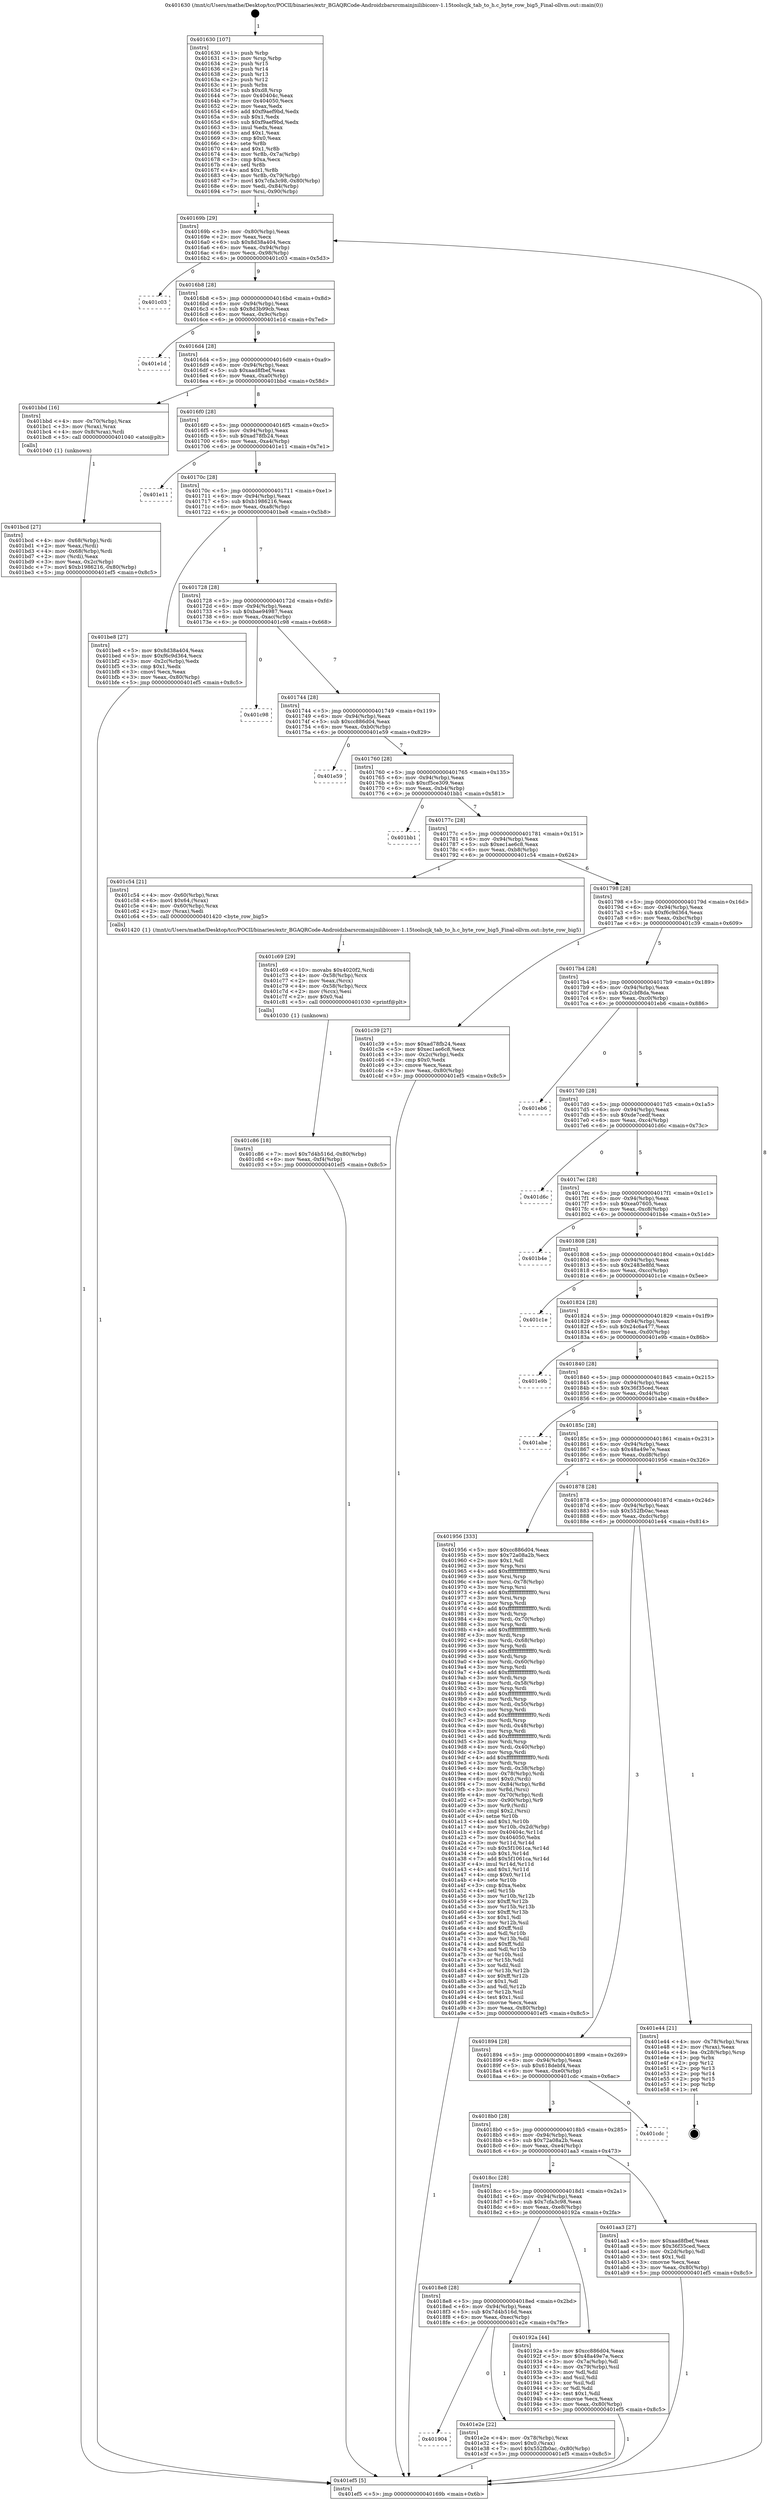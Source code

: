 digraph "0x401630" {
  label = "0x401630 (/mnt/c/Users/mathe/Desktop/tcc/POCII/binaries/extr_BGAQRCode-Androidzbarsrcmainjnilibiconv-1.15toolscjk_tab_to_h.c_byte_row_big5_Final-ollvm.out::main(0))"
  labelloc = "t"
  node[shape=record]

  Entry [label="",width=0.3,height=0.3,shape=circle,fillcolor=black,style=filled]
  "0x40169b" [label="{
     0x40169b [29]\l
     | [instrs]\l
     &nbsp;&nbsp;0x40169b \<+3\>: mov -0x80(%rbp),%eax\l
     &nbsp;&nbsp;0x40169e \<+2\>: mov %eax,%ecx\l
     &nbsp;&nbsp;0x4016a0 \<+6\>: sub $0x8d38a404,%ecx\l
     &nbsp;&nbsp;0x4016a6 \<+6\>: mov %eax,-0x94(%rbp)\l
     &nbsp;&nbsp;0x4016ac \<+6\>: mov %ecx,-0x98(%rbp)\l
     &nbsp;&nbsp;0x4016b2 \<+6\>: je 0000000000401c03 \<main+0x5d3\>\l
  }"]
  "0x401c03" [label="{
     0x401c03\l
  }", style=dashed]
  "0x4016b8" [label="{
     0x4016b8 [28]\l
     | [instrs]\l
     &nbsp;&nbsp;0x4016b8 \<+5\>: jmp 00000000004016bd \<main+0x8d\>\l
     &nbsp;&nbsp;0x4016bd \<+6\>: mov -0x94(%rbp),%eax\l
     &nbsp;&nbsp;0x4016c3 \<+5\>: sub $0x8d3b99cb,%eax\l
     &nbsp;&nbsp;0x4016c8 \<+6\>: mov %eax,-0x9c(%rbp)\l
     &nbsp;&nbsp;0x4016ce \<+6\>: je 0000000000401e1d \<main+0x7ed\>\l
  }"]
  Exit [label="",width=0.3,height=0.3,shape=circle,fillcolor=black,style=filled,peripheries=2]
  "0x401e1d" [label="{
     0x401e1d\l
  }", style=dashed]
  "0x4016d4" [label="{
     0x4016d4 [28]\l
     | [instrs]\l
     &nbsp;&nbsp;0x4016d4 \<+5\>: jmp 00000000004016d9 \<main+0xa9\>\l
     &nbsp;&nbsp;0x4016d9 \<+6\>: mov -0x94(%rbp),%eax\l
     &nbsp;&nbsp;0x4016df \<+5\>: sub $0xaad8fbef,%eax\l
     &nbsp;&nbsp;0x4016e4 \<+6\>: mov %eax,-0xa0(%rbp)\l
     &nbsp;&nbsp;0x4016ea \<+6\>: je 0000000000401bbd \<main+0x58d\>\l
  }"]
  "0x401904" [label="{
     0x401904\l
  }", style=dashed]
  "0x401bbd" [label="{
     0x401bbd [16]\l
     | [instrs]\l
     &nbsp;&nbsp;0x401bbd \<+4\>: mov -0x70(%rbp),%rax\l
     &nbsp;&nbsp;0x401bc1 \<+3\>: mov (%rax),%rax\l
     &nbsp;&nbsp;0x401bc4 \<+4\>: mov 0x8(%rax),%rdi\l
     &nbsp;&nbsp;0x401bc8 \<+5\>: call 0000000000401040 \<atoi@plt\>\l
     | [calls]\l
     &nbsp;&nbsp;0x401040 \{1\} (unknown)\l
  }"]
  "0x4016f0" [label="{
     0x4016f0 [28]\l
     | [instrs]\l
     &nbsp;&nbsp;0x4016f0 \<+5\>: jmp 00000000004016f5 \<main+0xc5\>\l
     &nbsp;&nbsp;0x4016f5 \<+6\>: mov -0x94(%rbp),%eax\l
     &nbsp;&nbsp;0x4016fb \<+5\>: sub $0xad78fb24,%eax\l
     &nbsp;&nbsp;0x401700 \<+6\>: mov %eax,-0xa4(%rbp)\l
     &nbsp;&nbsp;0x401706 \<+6\>: je 0000000000401e11 \<main+0x7e1\>\l
  }"]
  "0x401e2e" [label="{
     0x401e2e [22]\l
     | [instrs]\l
     &nbsp;&nbsp;0x401e2e \<+4\>: mov -0x78(%rbp),%rax\l
     &nbsp;&nbsp;0x401e32 \<+6\>: movl $0x0,(%rax)\l
     &nbsp;&nbsp;0x401e38 \<+7\>: movl $0x552fb0ac,-0x80(%rbp)\l
     &nbsp;&nbsp;0x401e3f \<+5\>: jmp 0000000000401ef5 \<main+0x8c5\>\l
  }"]
  "0x401e11" [label="{
     0x401e11\l
  }", style=dashed]
  "0x40170c" [label="{
     0x40170c [28]\l
     | [instrs]\l
     &nbsp;&nbsp;0x40170c \<+5\>: jmp 0000000000401711 \<main+0xe1\>\l
     &nbsp;&nbsp;0x401711 \<+6\>: mov -0x94(%rbp),%eax\l
     &nbsp;&nbsp;0x401717 \<+5\>: sub $0xb1986216,%eax\l
     &nbsp;&nbsp;0x40171c \<+6\>: mov %eax,-0xa8(%rbp)\l
     &nbsp;&nbsp;0x401722 \<+6\>: je 0000000000401be8 \<main+0x5b8\>\l
  }"]
  "0x401c86" [label="{
     0x401c86 [18]\l
     | [instrs]\l
     &nbsp;&nbsp;0x401c86 \<+7\>: movl $0x7d4b516d,-0x80(%rbp)\l
     &nbsp;&nbsp;0x401c8d \<+6\>: mov %eax,-0xf4(%rbp)\l
     &nbsp;&nbsp;0x401c93 \<+5\>: jmp 0000000000401ef5 \<main+0x8c5\>\l
  }"]
  "0x401be8" [label="{
     0x401be8 [27]\l
     | [instrs]\l
     &nbsp;&nbsp;0x401be8 \<+5\>: mov $0x8d38a404,%eax\l
     &nbsp;&nbsp;0x401bed \<+5\>: mov $0xf6c9d364,%ecx\l
     &nbsp;&nbsp;0x401bf2 \<+3\>: mov -0x2c(%rbp),%edx\l
     &nbsp;&nbsp;0x401bf5 \<+3\>: cmp $0x1,%edx\l
     &nbsp;&nbsp;0x401bf8 \<+3\>: cmovl %ecx,%eax\l
     &nbsp;&nbsp;0x401bfb \<+3\>: mov %eax,-0x80(%rbp)\l
     &nbsp;&nbsp;0x401bfe \<+5\>: jmp 0000000000401ef5 \<main+0x8c5\>\l
  }"]
  "0x401728" [label="{
     0x401728 [28]\l
     | [instrs]\l
     &nbsp;&nbsp;0x401728 \<+5\>: jmp 000000000040172d \<main+0xfd\>\l
     &nbsp;&nbsp;0x40172d \<+6\>: mov -0x94(%rbp),%eax\l
     &nbsp;&nbsp;0x401733 \<+5\>: sub $0xbae94987,%eax\l
     &nbsp;&nbsp;0x401738 \<+6\>: mov %eax,-0xac(%rbp)\l
     &nbsp;&nbsp;0x40173e \<+6\>: je 0000000000401c98 \<main+0x668\>\l
  }"]
  "0x401c69" [label="{
     0x401c69 [29]\l
     | [instrs]\l
     &nbsp;&nbsp;0x401c69 \<+10\>: movabs $0x4020f2,%rdi\l
     &nbsp;&nbsp;0x401c73 \<+4\>: mov -0x58(%rbp),%rcx\l
     &nbsp;&nbsp;0x401c77 \<+2\>: mov %eax,(%rcx)\l
     &nbsp;&nbsp;0x401c79 \<+4\>: mov -0x58(%rbp),%rcx\l
     &nbsp;&nbsp;0x401c7d \<+2\>: mov (%rcx),%esi\l
     &nbsp;&nbsp;0x401c7f \<+2\>: mov $0x0,%al\l
     &nbsp;&nbsp;0x401c81 \<+5\>: call 0000000000401030 \<printf@plt\>\l
     | [calls]\l
     &nbsp;&nbsp;0x401030 \{1\} (unknown)\l
  }"]
  "0x401c98" [label="{
     0x401c98\l
  }", style=dashed]
  "0x401744" [label="{
     0x401744 [28]\l
     | [instrs]\l
     &nbsp;&nbsp;0x401744 \<+5\>: jmp 0000000000401749 \<main+0x119\>\l
     &nbsp;&nbsp;0x401749 \<+6\>: mov -0x94(%rbp),%eax\l
     &nbsp;&nbsp;0x40174f \<+5\>: sub $0xcc886d04,%eax\l
     &nbsp;&nbsp;0x401754 \<+6\>: mov %eax,-0xb0(%rbp)\l
     &nbsp;&nbsp;0x40175a \<+6\>: je 0000000000401e59 \<main+0x829\>\l
  }"]
  "0x401bcd" [label="{
     0x401bcd [27]\l
     | [instrs]\l
     &nbsp;&nbsp;0x401bcd \<+4\>: mov -0x68(%rbp),%rdi\l
     &nbsp;&nbsp;0x401bd1 \<+2\>: mov %eax,(%rdi)\l
     &nbsp;&nbsp;0x401bd3 \<+4\>: mov -0x68(%rbp),%rdi\l
     &nbsp;&nbsp;0x401bd7 \<+2\>: mov (%rdi),%eax\l
     &nbsp;&nbsp;0x401bd9 \<+3\>: mov %eax,-0x2c(%rbp)\l
     &nbsp;&nbsp;0x401bdc \<+7\>: movl $0xb1986216,-0x80(%rbp)\l
     &nbsp;&nbsp;0x401be3 \<+5\>: jmp 0000000000401ef5 \<main+0x8c5\>\l
  }"]
  "0x401e59" [label="{
     0x401e59\l
  }", style=dashed]
  "0x401760" [label="{
     0x401760 [28]\l
     | [instrs]\l
     &nbsp;&nbsp;0x401760 \<+5\>: jmp 0000000000401765 \<main+0x135\>\l
     &nbsp;&nbsp;0x401765 \<+6\>: mov -0x94(%rbp),%eax\l
     &nbsp;&nbsp;0x40176b \<+5\>: sub $0xcf5ce309,%eax\l
     &nbsp;&nbsp;0x401770 \<+6\>: mov %eax,-0xb4(%rbp)\l
     &nbsp;&nbsp;0x401776 \<+6\>: je 0000000000401bb1 \<main+0x581\>\l
  }"]
  "0x401630" [label="{
     0x401630 [107]\l
     | [instrs]\l
     &nbsp;&nbsp;0x401630 \<+1\>: push %rbp\l
     &nbsp;&nbsp;0x401631 \<+3\>: mov %rsp,%rbp\l
     &nbsp;&nbsp;0x401634 \<+2\>: push %r15\l
     &nbsp;&nbsp;0x401636 \<+2\>: push %r14\l
     &nbsp;&nbsp;0x401638 \<+2\>: push %r13\l
     &nbsp;&nbsp;0x40163a \<+2\>: push %r12\l
     &nbsp;&nbsp;0x40163c \<+1\>: push %rbx\l
     &nbsp;&nbsp;0x40163d \<+7\>: sub $0xd8,%rsp\l
     &nbsp;&nbsp;0x401644 \<+7\>: mov 0x40404c,%eax\l
     &nbsp;&nbsp;0x40164b \<+7\>: mov 0x404050,%ecx\l
     &nbsp;&nbsp;0x401652 \<+2\>: mov %eax,%edx\l
     &nbsp;&nbsp;0x401654 \<+6\>: add $0xf9aef9bd,%edx\l
     &nbsp;&nbsp;0x40165a \<+3\>: sub $0x1,%edx\l
     &nbsp;&nbsp;0x40165d \<+6\>: sub $0xf9aef9bd,%edx\l
     &nbsp;&nbsp;0x401663 \<+3\>: imul %edx,%eax\l
     &nbsp;&nbsp;0x401666 \<+3\>: and $0x1,%eax\l
     &nbsp;&nbsp;0x401669 \<+3\>: cmp $0x0,%eax\l
     &nbsp;&nbsp;0x40166c \<+4\>: sete %r8b\l
     &nbsp;&nbsp;0x401670 \<+4\>: and $0x1,%r8b\l
     &nbsp;&nbsp;0x401674 \<+4\>: mov %r8b,-0x7a(%rbp)\l
     &nbsp;&nbsp;0x401678 \<+3\>: cmp $0xa,%ecx\l
     &nbsp;&nbsp;0x40167b \<+4\>: setl %r8b\l
     &nbsp;&nbsp;0x40167f \<+4\>: and $0x1,%r8b\l
     &nbsp;&nbsp;0x401683 \<+4\>: mov %r8b,-0x79(%rbp)\l
     &nbsp;&nbsp;0x401687 \<+7\>: movl $0x7cfa3c98,-0x80(%rbp)\l
     &nbsp;&nbsp;0x40168e \<+6\>: mov %edi,-0x84(%rbp)\l
     &nbsp;&nbsp;0x401694 \<+7\>: mov %rsi,-0x90(%rbp)\l
  }"]
  "0x401bb1" [label="{
     0x401bb1\l
  }", style=dashed]
  "0x40177c" [label="{
     0x40177c [28]\l
     | [instrs]\l
     &nbsp;&nbsp;0x40177c \<+5\>: jmp 0000000000401781 \<main+0x151\>\l
     &nbsp;&nbsp;0x401781 \<+6\>: mov -0x94(%rbp),%eax\l
     &nbsp;&nbsp;0x401787 \<+5\>: sub $0xec1ae6c8,%eax\l
     &nbsp;&nbsp;0x40178c \<+6\>: mov %eax,-0xb8(%rbp)\l
     &nbsp;&nbsp;0x401792 \<+6\>: je 0000000000401c54 \<main+0x624\>\l
  }"]
  "0x401ef5" [label="{
     0x401ef5 [5]\l
     | [instrs]\l
     &nbsp;&nbsp;0x401ef5 \<+5\>: jmp 000000000040169b \<main+0x6b\>\l
  }"]
  "0x401c54" [label="{
     0x401c54 [21]\l
     | [instrs]\l
     &nbsp;&nbsp;0x401c54 \<+4\>: mov -0x60(%rbp),%rax\l
     &nbsp;&nbsp;0x401c58 \<+6\>: movl $0x64,(%rax)\l
     &nbsp;&nbsp;0x401c5e \<+4\>: mov -0x60(%rbp),%rax\l
     &nbsp;&nbsp;0x401c62 \<+2\>: mov (%rax),%edi\l
     &nbsp;&nbsp;0x401c64 \<+5\>: call 0000000000401420 \<byte_row_big5\>\l
     | [calls]\l
     &nbsp;&nbsp;0x401420 \{1\} (/mnt/c/Users/mathe/Desktop/tcc/POCII/binaries/extr_BGAQRCode-Androidzbarsrcmainjnilibiconv-1.15toolscjk_tab_to_h.c_byte_row_big5_Final-ollvm.out::byte_row_big5)\l
  }"]
  "0x401798" [label="{
     0x401798 [28]\l
     | [instrs]\l
     &nbsp;&nbsp;0x401798 \<+5\>: jmp 000000000040179d \<main+0x16d\>\l
     &nbsp;&nbsp;0x40179d \<+6\>: mov -0x94(%rbp),%eax\l
     &nbsp;&nbsp;0x4017a3 \<+5\>: sub $0xf6c9d364,%eax\l
     &nbsp;&nbsp;0x4017a8 \<+6\>: mov %eax,-0xbc(%rbp)\l
     &nbsp;&nbsp;0x4017ae \<+6\>: je 0000000000401c39 \<main+0x609\>\l
  }"]
  "0x4018e8" [label="{
     0x4018e8 [28]\l
     | [instrs]\l
     &nbsp;&nbsp;0x4018e8 \<+5\>: jmp 00000000004018ed \<main+0x2bd\>\l
     &nbsp;&nbsp;0x4018ed \<+6\>: mov -0x94(%rbp),%eax\l
     &nbsp;&nbsp;0x4018f3 \<+5\>: sub $0x7d4b516d,%eax\l
     &nbsp;&nbsp;0x4018f8 \<+6\>: mov %eax,-0xec(%rbp)\l
     &nbsp;&nbsp;0x4018fe \<+6\>: je 0000000000401e2e \<main+0x7fe\>\l
  }"]
  "0x401c39" [label="{
     0x401c39 [27]\l
     | [instrs]\l
     &nbsp;&nbsp;0x401c39 \<+5\>: mov $0xad78fb24,%eax\l
     &nbsp;&nbsp;0x401c3e \<+5\>: mov $0xec1ae6c8,%ecx\l
     &nbsp;&nbsp;0x401c43 \<+3\>: mov -0x2c(%rbp),%edx\l
     &nbsp;&nbsp;0x401c46 \<+3\>: cmp $0x0,%edx\l
     &nbsp;&nbsp;0x401c49 \<+3\>: cmove %ecx,%eax\l
     &nbsp;&nbsp;0x401c4c \<+3\>: mov %eax,-0x80(%rbp)\l
     &nbsp;&nbsp;0x401c4f \<+5\>: jmp 0000000000401ef5 \<main+0x8c5\>\l
  }"]
  "0x4017b4" [label="{
     0x4017b4 [28]\l
     | [instrs]\l
     &nbsp;&nbsp;0x4017b4 \<+5\>: jmp 00000000004017b9 \<main+0x189\>\l
     &nbsp;&nbsp;0x4017b9 \<+6\>: mov -0x94(%rbp),%eax\l
     &nbsp;&nbsp;0x4017bf \<+5\>: sub $0x2cbf8da,%eax\l
     &nbsp;&nbsp;0x4017c4 \<+6\>: mov %eax,-0xc0(%rbp)\l
     &nbsp;&nbsp;0x4017ca \<+6\>: je 0000000000401eb6 \<main+0x886\>\l
  }"]
  "0x40192a" [label="{
     0x40192a [44]\l
     | [instrs]\l
     &nbsp;&nbsp;0x40192a \<+5\>: mov $0xcc886d04,%eax\l
     &nbsp;&nbsp;0x40192f \<+5\>: mov $0x48a49e7e,%ecx\l
     &nbsp;&nbsp;0x401934 \<+3\>: mov -0x7a(%rbp),%dl\l
     &nbsp;&nbsp;0x401937 \<+4\>: mov -0x79(%rbp),%sil\l
     &nbsp;&nbsp;0x40193b \<+3\>: mov %dl,%dil\l
     &nbsp;&nbsp;0x40193e \<+3\>: and %sil,%dil\l
     &nbsp;&nbsp;0x401941 \<+3\>: xor %sil,%dl\l
     &nbsp;&nbsp;0x401944 \<+3\>: or %dl,%dil\l
     &nbsp;&nbsp;0x401947 \<+4\>: test $0x1,%dil\l
     &nbsp;&nbsp;0x40194b \<+3\>: cmovne %ecx,%eax\l
     &nbsp;&nbsp;0x40194e \<+3\>: mov %eax,-0x80(%rbp)\l
     &nbsp;&nbsp;0x401951 \<+5\>: jmp 0000000000401ef5 \<main+0x8c5\>\l
  }"]
  "0x401eb6" [label="{
     0x401eb6\l
  }", style=dashed]
  "0x4017d0" [label="{
     0x4017d0 [28]\l
     | [instrs]\l
     &nbsp;&nbsp;0x4017d0 \<+5\>: jmp 00000000004017d5 \<main+0x1a5\>\l
     &nbsp;&nbsp;0x4017d5 \<+6\>: mov -0x94(%rbp),%eax\l
     &nbsp;&nbsp;0x4017db \<+5\>: sub $0xde7cedf,%eax\l
     &nbsp;&nbsp;0x4017e0 \<+6\>: mov %eax,-0xc4(%rbp)\l
     &nbsp;&nbsp;0x4017e6 \<+6\>: je 0000000000401d6c \<main+0x73c\>\l
  }"]
  "0x4018cc" [label="{
     0x4018cc [28]\l
     | [instrs]\l
     &nbsp;&nbsp;0x4018cc \<+5\>: jmp 00000000004018d1 \<main+0x2a1\>\l
     &nbsp;&nbsp;0x4018d1 \<+6\>: mov -0x94(%rbp),%eax\l
     &nbsp;&nbsp;0x4018d7 \<+5\>: sub $0x7cfa3c98,%eax\l
     &nbsp;&nbsp;0x4018dc \<+6\>: mov %eax,-0xe8(%rbp)\l
     &nbsp;&nbsp;0x4018e2 \<+6\>: je 000000000040192a \<main+0x2fa\>\l
  }"]
  "0x401d6c" [label="{
     0x401d6c\l
  }", style=dashed]
  "0x4017ec" [label="{
     0x4017ec [28]\l
     | [instrs]\l
     &nbsp;&nbsp;0x4017ec \<+5\>: jmp 00000000004017f1 \<main+0x1c1\>\l
     &nbsp;&nbsp;0x4017f1 \<+6\>: mov -0x94(%rbp),%eax\l
     &nbsp;&nbsp;0x4017f7 \<+5\>: sub $0xea07605,%eax\l
     &nbsp;&nbsp;0x4017fc \<+6\>: mov %eax,-0xc8(%rbp)\l
     &nbsp;&nbsp;0x401802 \<+6\>: je 0000000000401b4e \<main+0x51e\>\l
  }"]
  "0x401aa3" [label="{
     0x401aa3 [27]\l
     | [instrs]\l
     &nbsp;&nbsp;0x401aa3 \<+5\>: mov $0xaad8fbef,%eax\l
     &nbsp;&nbsp;0x401aa8 \<+5\>: mov $0x36f35ced,%ecx\l
     &nbsp;&nbsp;0x401aad \<+3\>: mov -0x2d(%rbp),%dl\l
     &nbsp;&nbsp;0x401ab0 \<+3\>: test $0x1,%dl\l
     &nbsp;&nbsp;0x401ab3 \<+3\>: cmovne %ecx,%eax\l
     &nbsp;&nbsp;0x401ab6 \<+3\>: mov %eax,-0x80(%rbp)\l
     &nbsp;&nbsp;0x401ab9 \<+5\>: jmp 0000000000401ef5 \<main+0x8c5\>\l
  }"]
  "0x401b4e" [label="{
     0x401b4e\l
  }", style=dashed]
  "0x401808" [label="{
     0x401808 [28]\l
     | [instrs]\l
     &nbsp;&nbsp;0x401808 \<+5\>: jmp 000000000040180d \<main+0x1dd\>\l
     &nbsp;&nbsp;0x40180d \<+6\>: mov -0x94(%rbp),%eax\l
     &nbsp;&nbsp;0x401813 \<+5\>: sub $0x2483e8fd,%eax\l
     &nbsp;&nbsp;0x401818 \<+6\>: mov %eax,-0xcc(%rbp)\l
     &nbsp;&nbsp;0x40181e \<+6\>: je 0000000000401c1e \<main+0x5ee\>\l
  }"]
  "0x4018b0" [label="{
     0x4018b0 [28]\l
     | [instrs]\l
     &nbsp;&nbsp;0x4018b0 \<+5\>: jmp 00000000004018b5 \<main+0x285\>\l
     &nbsp;&nbsp;0x4018b5 \<+6\>: mov -0x94(%rbp),%eax\l
     &nbsp;&nbsp;0x4018bb \<+5\>: sub $0x72a08a2b,%eax\l
     &nbsp;&nbsp;0x4018c0 \<+6\>: mov %eax,-0xe4(%rbp)\l
     &nbsp;&nbsp;0x4018c6 \<+6\>: je 0000000000401aa3 \<main+0x473\>\l
  }"]
  "0x401c1e" [label="{
     0x401c1e\l
  }", style=dashed]
  "0x401824" [label="{
     0x401824 [28]\l
     | [instrs]\l
     &nbsp;&nbsp;0x401824 \<+5\>: jmp 0000000000401829 \<main+0x1f9\>\l
     &nbsp;&nbsp;0x401829 \<+6\>: mov -0x94(%rbp),%eax\l
     &nbsp;&nbsp;0x40182f \<+5\>: sub $0x24c6a477,%eax\l
     &nbsp;&nbsp;0x401834 \<+6\>: mov %eax,-0xd0(%rbp)\l
     &nbsp;&nbsp;0x40183a \<+6\>: je 0000000000401e9b \<main+0x86b\>\l
  }"]
  "0x401cdc" [label="{
     0x401cdc\l
  }", style=dashed]
  "0x401e9b" [label="{
     0x401e9b\l
  }", style=dashed]
  "0x401840" [label="{
     0x401840 [28]\l
     | [instrs]\l
     &nbsp;&nbsp;0x401840 \<+5\>: jmp 0000000000401845 \<main+0x215\>\l
     &nbsp;&nbsp;0x401845 \<+6\>: mov -0x94(%rbp),%eax\l
     &nbsp;&nbsp;0x40184b \<+5\>: sub $0x36f35ced,%eax\l
     &nbsp;&nbsp;0x401850 \<+6\>: mov %eax,-0xd4(%rbp)\l
     &nbsp;&nbsp;0x401856 \<+6\>: je 0000000000401abe \<main+0x48e\>\l
  }"]
  "0x401894" [label="{
     0x401894 [28]\l
     | [instrs]\l
     &nbsp;&nbsp;0x401894 \<+5\>: jmp 0000000000401899 \<main+0x269\>\l
     &nbsp;&nbsp;0x401899 \<+6\>: mov -0x94(%rbp),%eax\l
     &nbsp;&nbsp;0x40189f \<+5\>: sub $0x618debf4,%eax\l
     &nbsp;&nbsp;0x4018a4 \<+6\>: mov %eax,-0xe0(%rbp)\l
     &nbsp;&nbsp;0x4018aa \<+6\>: je 0000000000401cdc \<main+0x6ac\>\l
  }"]
  "0x401abe" [label="{
     0x401abe\l
  }", style=dashed]
  "0x40185c" [label="{
     0x40185c [28]\l
     | [instrs]\l
     &nbsp;&nbsp;0x40185c \<+5\>: jmp 0000000000401861 \<main+0x231\>\l
     &nbsp;&nbsp;0x401861 \<+6\>: mov -0x94(%rbp),%eax\l
     &nbsp;&nbsp;0x401867 \<+5\>: sub $0x48a49e7e,%eax\l
     &nbsp;&nbsp;0x40186c \<+6\>: mov %eax,-0xd8(%rbp)\l
     &nbsp;&nbsp;0x401872 \<+6\>: je 0000000000401956 \<main+0x326\>\l
  }"]
  "0x401e44" [label="{
     0x401e44 [21]\l
     | [instrs]\l
     &nbsp;&nbsp;0x401e44 \<+4\>: mov -0x78(%rbp),%rax\l
     &nbsp;&nbsp;0x401e48 \<+2\>: mov (%rax),%eax\l
     &nbsp;&nbsp;0x401e4a \<+4\>: lea -0x28(%rbp),%rsp\l
     &nbsp;&nbsp;0x401e4e \<+1\>: pop %rbx\l
     &nbsp;&nbsp;0x401e4f \<+2\>: pop %r12\l
     &nbsp;&nbsp;0x401e51 \<+2\>: pop %r13\l
     &nbsp;&nbsp;0x401e53 \<+2\>: pop %r14\l
     &nbsp;&nbsp;0x401e55 \<+2\>: pop %r15\l
     &nbsp;&nbsp;0x401e57 \<+1\>: pop %rbp\l
     &nbsp;&nbsp;0x401e58 \<+1\>: ret\l
  }"]
  "0x401956" [label="{
     0x401956 [333]\l
     | [instrs]\l
     &nbsp;&nbsp;0x401956 \<+5\>: mov $0xcc886d04,%eax\l
     &nbsp;&nbsp;0x40195b \<+5\>: mov $0x72a08a2b,%ecx\l
     &nbsp;&nbsp;0x401960 \<+2\>: mov $0x1,%dl\l
     &nbsp;&nbsp;0x401962 \<+3\>: mov %rsp,%rsi\l
     &nbsp;&nbsp;0x401965 \<+4\>: add $0xfffffffffffffff0,%rsi\l
     &nbsp;&nbsp;0x401969 \<+3\>: mov %rsi,%rsp\l
     &nbsp;&nbsp;0x40196c \<+4\>: mov %rsi,-0x78(%rbp)\l
     &nbsp;&nbsp;0x401970 \<+3\>: mov %rsp,%rsi\l
     &nbsp;&nbsp;0x401973 \<+4\>: add $0xfffffffffffffff0,%rsi\l
     &nbsp;&nbsp;0x401977 \<+3\>: mov %rsi,%rsp\l
     &nbsp;&nbsp;0x40197a \<+3\>: mov %rsp,%rdi\l
     &nbsp;&nbsp;0x40197d \<+4\>: add $0xfffffffffffffff0,%rdi\l
     &nbsp;&nbsp;0x401981 \<+3\>: mov %rdi,%rsp\l
     &nbsp;&nbsp;0x401984 \<+4\>: mov %rdi,-0x70(%rbp)\l
     &nbsp;&nbsp;0x401988 \<+3\>: mov %rsp,%rdi\l
     &nbsp;&nbsp;0x40198b \<+4\>: add $0xfffffffffffffff0,%rdi\l
     &nbsp;&nbsp;0x40198f \<+3\>: mov %rdi,%rsp\l
     &nbsp;&nbsp;0x401992 \<+4\>: mov %rdi,-0x68(%rbp)\l
     &nbsp;&nbsp;0x401996 \<+3\>: mov %rsp,%rdi\l
     &nbsp;&nbsp;0x401999 \<+4\>: add $0xfffffffffffffff0,%rdi\l
     &nbsp;&nbsp;0x40199d \<+3\>: mov %rdi,%rsp\l
     &nbsp;&nbsp;0x4019a0 \<+4\>: mov %rdi,-0x60(%rbp)\l
     &nbsp;&nbsp;0x4019a4 \<+3\>: mov %rsp,%rdi\l
     &nbsp;&nbsp;0x4019a7 \<+4\>: add $0xfffffffffffffff0,%rdi\l
     &nbsp;&nbsp;0x4019ab \<+3\>: mov %rdi,%rsp\l
     &nbsp;&nbsp;0x4019ae \<+4\>: mov %rdi,-0x58(%rbp)\l
     &nbsp;&nbsp;0x4019b2 \<+3\>: mov %rsp,%rdi\l
     &nbsp;&nbsp;0x4019b5 \<+4\>: add $0xfffffffffffffff0,%rdi\l
     &nbsp;&nbsp;0x4019b9 \<+3\>: mov %rdi,%rsp\l
     &nbsp;&nbsp;0x4019bc \<+4\>: mov %rdi,-0x50(%rbp)\l
     &nbsp;&nbsp;0x4019c0 \<+3\>: mov %rsp,%rdi\l
     &nbsp;&nbsp;0x4019c3 \<+4\>: add $0xfffffffffffffff0,%rdi\l
     &nbsp;&nbsp;0x4019c7 \<+3\>: mov %rdi,%rsp\l
     &nbsp;&nbsp;0x4019ca \<+4\>: mov %rdi,-0x48(%rbp)\l
     &nbsp;&nbsp;0x4019ce \<+3\>: mov %rsp,%rdi\l
     &nbsp;&nbsp;0x4019d1 \<+4\>: add $0xfffffffffffffff0,%rdi\l
     &nbsp;&nbsp;0x4019d5 \<+3\>: mov %rdi,%rsp\l
     &nbsp;&nbsp;0x4019d8 \<+4\>: mov %rdi,-0x40(%rbp)\l
     &nbsp;&nbsp;0x4019dc \<+3\>: mov %rsp,%rdi\l
     &nbsp;&nbsp;0x4019df \<+4\>: add $0xfffffffffffffff0,%rdi\l
     &nbsp;&nbsp;0x4019e3 \<+3\>: mov %rdi,%rsp\l
     &nbsp;&nbsp;0x4019e6 \<+4\>: mov %rdi,-0x38(%rbp)\l
     &nbsp;&nbsp;0x4019ea \<+4\>: mov -0x78(%rbp),%rdi\l
     &nbsp;&nbsp;0x4019ee \<+6\>: movl $0x0,(%rdi)\l
     &nbsp;&nbsp;0x4019f4 \<+7\>: mov -0x84(%rbp),%r8d\l
     &nbsp;&nbsp;0x4019fb \<+3\>: mov %r8d,(%rsi)\l
     &nbsp;&nbsp;0x4019fe \<+4\>: mov -0x70(%rbp),%rdi\l
     &nbsp;&nbsp;0x401a02 \<+7\>: mov -0x90(%rbp),%r9\l
     &nbsp;&nbsp;0x401a09 \<+3\>: mov %r9,(%rdi)\l
     &nbsp;&nbsp;0x401a0c \<+3\>: cmpl $0x2,(%rsi)\l
     &nbsp;&nbsp;0x401a0f \<+4\>: setne %r10b\l
     &nbsp;&nbsp;0x401a13 \<+4\>: and $0x1,%r10b\l
     &nbsp;&nbsp;0x401a17 \<+4\>: mov %r10b,-0x2d(%rbp)\l
     &nbsp;&nbsp;0x401a1b \<+8\>: mov 0x40404c,%r11d\l
     &nbsp;&nbsp;0x401a23 \<+7\>: mov 0x404050,%ebx\l
     &nbsp;&nbsp;0x401a2a \<+3\>: mov %r11d,%r14d\l
     &nbsp;&nbsp;0x401a2d \<+7\>: sub $0x5f1061ca,%r14d\l
     &nbsp;&nbsp;0x401a34 \<+4\>: sub $0x1,%r14d\l
     &nbsp;&nbsp;0x401a38 \<+7\>: add $0x5f1061ca,%r14d\l
     &nbsp;&nbsp;0x401a3f \<+4\>: imul %r14d,%r11d\l
     &nbsp;&nbsp;0x401a43 \<+4\>: and $0x1,%r11d\l
     &nbsp;&nbsp;0x401a47 \<+4\>: cmp $0x0,%r11d\l
     &nbsp;&nbsp;0x401a4b \<+4\>: sete %r10b\l
     &nbsp;&nbsp;0x401a4f \<+3\>: cmp $0xa,%ebx\l
     &nbsp;&nbsp;0x401a52 \<+4\>: setl %r15b\l
     &nbsp;&nbsp;0x401a56 \<+3\>: mov %r10b,%r12b\l
     &nbsp;&nbsp;0x401a59 \<+4\>: xor $0xff,%r12b\l
     &nbsp;&nbsp;0x401a5d \<+3\>: mov %r15b,%r13b\l
     &nbsp;&nbsp;0x401a60 \<+4\>: xor $0xff,%r13b\l
     &nbsp;&nbsp;0x401a64 \<+3\>: xor $0x1,%dl\l
     &nbsp;&nbsp;0x401a67 \<+3\>: mov %r12b,%sil\l
     &nbsp;&nbsp;0x401a6a \<+4\>: and $0xff,%sil\l
     &nbsp;&nbsp;0x401a6e \<+3\>: and %dl,%r10b\l
     &nbsp;&nbsp;0x401a71 \<+3\>: mov %r13b,%dil\l
     &nbsp;&nbsp;0x401a74 \<+4\>: and $0xff,%dil\l
     &nbsp;&nbsp;0x401a78 \<+3\>: and %dl,%r15b\l
     &nbsp;&nbsp;0x401a7b \<+3\>: or %r10b,%sil\l
     &nbsp;&nbsp;0x401a7e \<+3\>: or %r15b,%dil\l
     &nbsp;&nbsp;0x401a81 \<+3\>: xor %dil,%sil\l
     &nbsp;&nbsp;0x401a84 \<+3\>: or %r13b,%r12b\l
     &nbsp;&nbsp;0x401a87 \<+4\>: xor $0xff,%r12b\l
     &nbsp;&nbsp;0x401a8b \<+3\>: or $0x1,%dl\l
     &nbsp;&nbsp;0x401a8e \<+3\>: and %dl,%r12b\l
     &nbsp;&nbsp;0x401a91 \<+3\>: or %r12b,%sil\l
     &nbsp;&nbsp;0x401a94 \<+4\>: test $0x1,%sil\l
     &nbsp;&nbsp;0x401a98 \<+3\>: cmovne %ecx,%eax\l
     &nbsp;&nbsp;0x401a9b \<+3\>: mov %eax,-0x80(%rbp)\l
     &nbsp;&nbsp;0x401a9e \<+5\>: jmp 0000000000401ef5 \<main+0x8c5\>\l
  }"]
  "0x401878" [label="{
     0x401878 [28]\l
     | [instrs]\l
     &nbsp;&nbsp;0x401878 \<+5\>: jmp 000000000040187d \<main+0x24d\>\l
     &nbsp;&nbsp;0x40187d \<+6\>: mov -0x94(%rbp),%eax\l
     &nbsp;&nbsp;0x401883 \<+5\>: sub $0x552fb0ac,%eax\l
     &nbsp;&nbsp;0x401888 \<+6\>: mov %eax,-0xdc(%rbp)\l
     &nbsp;&nbsp;0x40188e \<+6\>: je 0000000000401e44 \<main+0x814\>\l
  }"]
  Entry -> "0x401630" [label=" 1"]
  "0x40169b" -> "0x401c03" [label=" 0"]
  "0x40169b" -> "0x4016b8" [label=" 9"]
  "0x401e44" -> Exit [label=" 1"]
  "0x4016b8" -> "0x401e1d" [label=" 0"]
  "0x4016b8" -> "0x4016d4" [label=" 9"]
  "0x401e2e" -> "0x401ef5" [label=" 1"]
  "0x4016d4" -> "0x401bbd" [label=" 1"]
  "0x4016d4" -> "0x4016f0" [label=" 8"]
  "0x4018e8" -> "0x401904" [label=" 0"]
  "0x4016f0" -> "0x401e11" [label=" 0"]
  "0x4016f0" -> "0x40170c" [label=" 8"]
  "0x4018e8" -> "0x401e2e" [label=" 1"]
  "0x40170c" -> "0x401be8" [label=" 1"]
  "0x40170c" -> "0x401728" [label=" 7"]
  "0x401c86" -> "0x401ef5" [label=" 1"]
  "0x401728" -> "0x401c98" [label=" 0"]
  "0x401728" -> "0x401744" [label=" 7"]
  "0x401c69" -> "0x401c86" [label=" 1"]
  "0x401744" -> "0x401e59" [label=" 0"]
  "0x401744" -> "0x401760" [label=" 7"]
  "0x401c54" -> "0x401c69" [label=" 1"]
  "0x401760" -> "0x401bb1" [label=" 0"]
  "0x401760" -> "0x40177c" [label=" 7"]
  "0x401be8" -> "0x401ef5" [label=" 1"]
  "0x40177c" -> "0x401c54" [label=" 1"]
  "0x40177c" -> "0x401798" [label=" 6"]
  "0x401bcd" -> "0x401ef5" [label=" 1"]
  "0x401798" -> "0x401c39" [label=" 1"]
  "0x401798" -> "0x4017b4" [label=" 5"]
  "0x401bbd" -> "0x401bcd" [label=" 1"]
  "0x4017b4" -> "0x401eb6" [label=" 0"]
  "0x4017b4" -> "0x4017d0" [label=" 5"]
  "0x401aa3" -> "0x401ef5" [label=" 1"]
  "0x4017d0" -> "0x401d6c" [label=" 0"]
  "0x4017d0" -> "0x4017ec" [label=" 5"]
  "0x401c39" -> "0x401ef5" [label=" 1"]
  "0x4017ec" -> "0x401b4e" [label=" 0"]
  "0x4017ec" -> "0x401808" [label=" 5"]
  "0x401ef5" -> "0x40169b" [label=" 8"]
  "0x401808" -> "0x401c1e" [label=" 0"]
  "0x401808" -> "0x401824" [label=" 5"]
  "0x40192a" -> "0x401ef5" [label=" 1"]
  "0x401824" -> "0x401e9b" [label=" 0"]
  "0x401824" -> "0x401840" [label=" 5"]
  "0x4018cc" -> "0x4018e8" [label=" 1"]
  "0x401840" -> "0x401abe" [label=" 0"]
  "0x401840" -> "0x40185c" [label=" 5"]
  "0x401956" -> "0x401ef5" [label=" 1"]
  "0x40185c" -> "0x401956" [label=" 1"]
  "0x40185c" -> "0x401878" [label=" 4"]
  "0x4018b0" -> "0x4018cc" [label=" 2"]
  "0x401878" -> "0x401e44" [label=" 1"]
  "0x401878" -> "0x401894" [label=" 3"]
  "0x4018cc" -> "0x40192a" [label=" 1"]
  "0x401894" -> "0x401cdc" [label=" 0"]
  "0x401894" -> "0x4018b0" [label=" 3"]
  "0x401630" -> "0x40169b" [label=" 1"]
  "0x4018b0" -> "0x401aa3" [label=" 1"]
}
